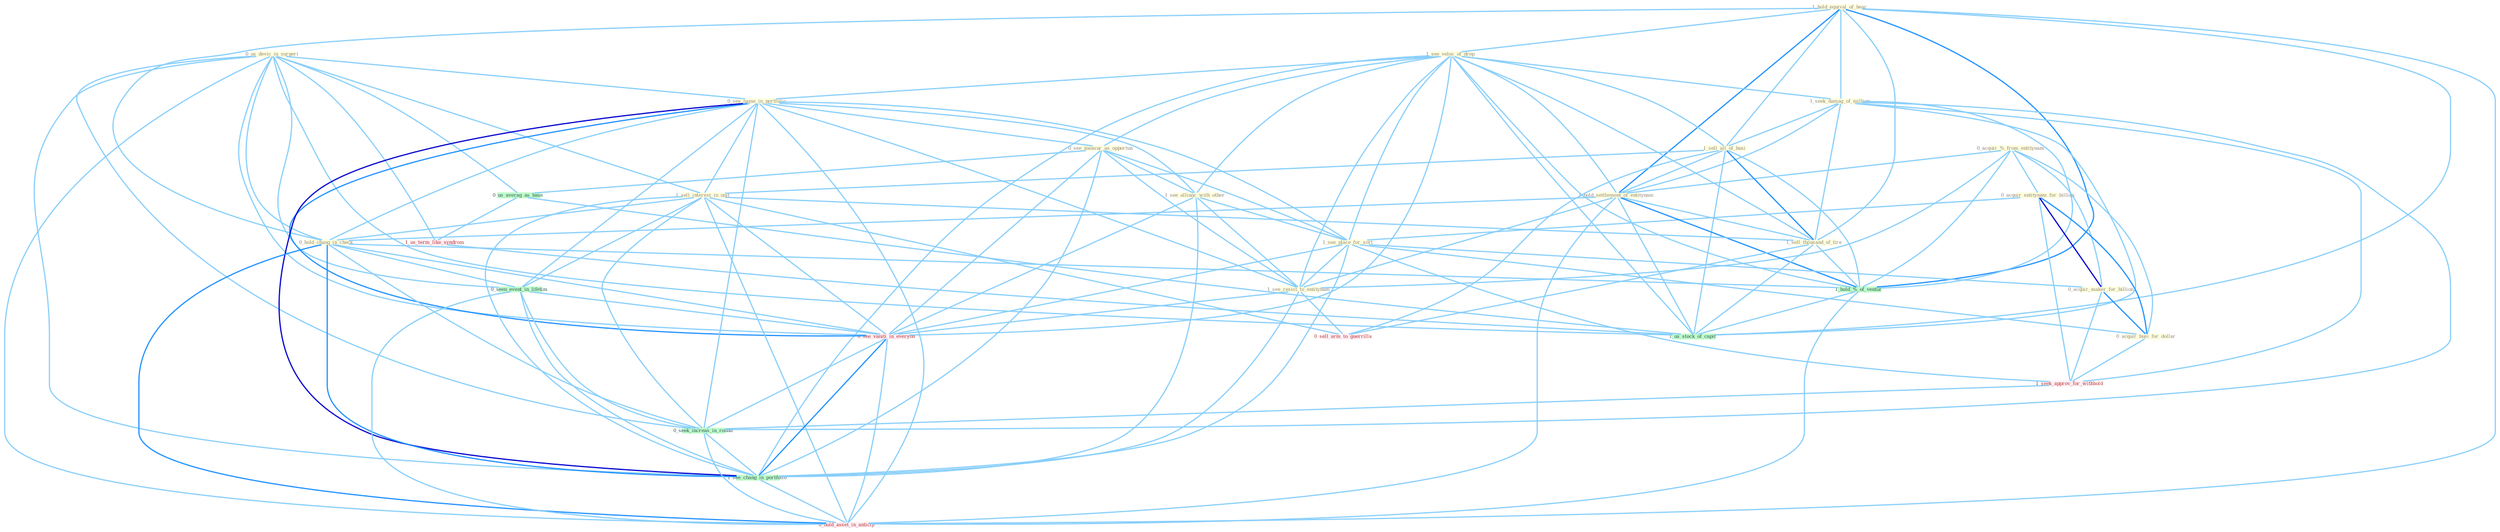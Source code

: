 Graph G{ 
    node
    [shape=polygon,style=filled,width=.5,height=.06,color="#BDFCC9",fixedsize=true,fontsize=4,
    fontcolor="#2f4f4f"];
    {node
    [color="#ffffe0", fontcolor="#8b7d6b"] "1_hold_equival_of_hear " "1_see_veloc_of_drop " "0_us_devic_in_surgeri " "0_see_name_in_portfolio " "0_see_measur_as_opportun " "1_seek_damag_of_million " "1_see_allianc_with_other " "0_acquir_%_from_entitynam " "1_sell_all_of_busi " "0_acquir_entitynam_for_billion " "1_hold_settlement_of_entitynam " "1_sell_interest_in_unit " "1_sell_thousand_of_tire " "0_hold_chang_in_check " "1_see_place_for_sort " "0_acquir_maker_for_billion " "0_acquir_busi_for_dollar " "1_see_resist_to_entitynam "}
{node [color="#fff0f5", fontcolor="#b22222"] "1_us_term_like_syndrom " "1_seek_approv_for_withhold " "0_see_vaniti_in_everyon " "0_sell_arm_to_guerrilla " "0_hold_asset_in_anticip "}
edge [color="#B0E2FF"];

	"1_hold_equival_of_hear " -- "1_see_veloc_of_drop " [w="1", color="#87cefa" ];
	"1_hold_equival_of_hear " -- "1_seek_damag_of_million " [w="1", color="#87cefa" ];
	"1_hold_equival_of_hear " -- "1_sell_all_of_busi " [w="1", color="#87cefa" ];
	"1_hold_equival_of_hear " -- "1_hold_settlement_of_entitynam " [w="2", color="#1e90ff" , len=0.8];
	"1_hold_equival_of_hear " -- "1_sell_thousand_of_tire " [w="1", color="#87cefa" ];
	"1_hold_equival_of_hear " -- "0_hold_chang_in_check " [w="1", color="#87cefa" ];
	"1_hold_equival_of_hear " -- "1_hold_%_of_ventur " [w="2", color="#1e90ff" , len=0.8];
	"1_hold_equival_of_hear " -- "1_us_stock_of_capit " [w="1", color="#87cefa" ];
	"1_hold_equival_of_hear " -- "0_hold_asset_in_anticip " [w="1", color="#87cefa" ];
	"1_see_veloc_of_drop " -- "0_see_name_in_portfolio " [w="1", color="#87cefa" ];
	"1_see_veloc_of_drop " -- "0_see_measur_as_opportun " [w="1", color="#87cefa" ];
	"1_see_veloc_of_drop " -- "1_seek_damag_of_million " [w="1", color="#87cefa" ];
	"1_see_veloc_of_drop " -- "1_see_allianc_with_other " [w="1", color="#87cefa" ];
	"1_see_veloc_of_drop " -- "1_sell_all_of_busi " [w="1", color="#87cefa" ];
	"1_see_veloc_of_drop " -- "1_hold_settlement_of_entitynam " [w="1", color="#87cefa" ];
	"1_see_veloc_of_drop " -- "1_sell_thousand_of_tire " [w="1", color="#87cefa" ];
	"1_see_veloc_of_drop " -- "1_see_place_for_sort " [w="1", color="#87cefa" ];
	"1_see_veloc_of_drop " -- "1_see_resist_to_entitynam " [w="1", color="#87cefa" ];
	"1_see_veloc_of_drop " -- "1_hold_%_of_ventur " [w="1", color="#87cefa" ];
	"1_see_veloc_of_drop " -- "0_see_vaniti_in_everyon " [w="1", color="#87cefa" ];
	"1_see_veloc_of_drop " -- "1_us_stock_of_capit " [w="1", color="#87cefa" ];
	"1_see_veloc_of_drop " -- "1_see_chang_in_portfolio " [w="1", color="#87cefa" ];
	"0_us_devic_in_surgeri " -- "0_see_name_in_portfolio " [w="1", color="#87cefa" ];
	"0_us_devic_in_surgeri " -- "1_sell_interest_in_unit " [w="1", color="#87cefa" ];
	"0_us_devic_in_surgeri " -- "0_hold_chang_in_check " [w="1", color="#87cefa" ];
	"0_us_devic_in_surgeri " -- "0_seen_event_in_lifetim " [w="1", color="#87cefa" ];
	"0_us_devic_in_surgeri " -- "0_us_averag_as_base " [w="1", color="#87cefa" ];
	"0_us_devic_in_surgeri " -- "1_us_term_like_syndrom " [w="1", color="#87cefa" ];
	"0_us_devic_in_surgeri " -- "0_see_vaniti_in_everyon " [w="1", color="#87cefa" ];
	"0_us_devic_in_surgeri " -- "0_seek_increas_in_round " [w="1", color="#87cefa" ];
	"0_us_devic_in_surgeri " -- "1_us_stock_of_capit " [w="1", color="#87cefa" ];
	"0_us_devic_in_surgeri " -- "1_see_chang_in_portfolio " [w="1", color="#87cefa" ];
	"0_us_devic_in_surgeri " -- "0_hold_asset_in_anticip " [w="1", color="#87cefa" ];
	"0_see_name_in_portfolio " -- "0_see_measur_as_opportun " [w="1", color="#87cefa" ];
	"0_see_name_in_portfolio " -- "1_see_allianc_with_other " [w="1", color="#87cefa" ];
	"0_see_name_in_portfolio " -- "1_sell_interest_in_unit " [w="1", color="#87cefa" ];
	"0_see_name_in_portfolio " -- "0_hold_chang_in_check " [w="1", color="#87cefa" ];
	"0_see_name_in_portfolio " -- "1_see_place_for_sort " [w="1", color="#87cefa" ];
	"0_see_name_in_portfolio " -- "1_see_resist_to_entitynam " [w="1", color="#87cefa" ];
	"0_see_name_in_portfolio " -- "0_seen_event_in_lifetim " [w="1", color="#87cefa" ];
	"0_see_name_in_portfolio " -- "0_see_vaniti_in_everyon " [w="2", color="#1e90ff" , len=0.8];
	"0_see_name_in_portfolio " -- "0_seek_increas_in_round " [w="1", color="#87cefa" ];
	"0_see_name_in_portfolio " -- "1_see_chang_in_portfolio " [w="3", color="#0000cd" , len=0.6];
	"0_see_name_in_portfolio " -- "0_hold_asset_in_anticip " [w="1", color="#87cefa" ];
	"0_see_measur_as_opportun " -- "1_see_allianc_with_other " [w="1", color="#87cefa" ];
	"0_see_measur_as_opportun " -- "1_see_place_for_sort " [w="1", color="#87cefa" ];
	"0_see_measur_as_opportun " -- "1_see_resist_to_entitynam " [w="1", color="#87cefa" ];
	"0_see_measur_as_opportun " -- "0_us_averag_as_base " [w="1", color="#87cefa" ];
	"0_see_measur_as_opportun " -- "0_see_vaniti_in_everyon " [w="1", color="#87cefa" ];
	"0_see_measur_as_opportun " -- "1_see_chang_in_portfolio " [w="1", color="#87cefa" ];
	"1_seek_damag_of_million " -- "1_sell_all_of_busi " [w="1", color="#87cefa" ];
	"1_seek_damag_of_million " -- "1_hold_settlement_of_entitynam " [w="1", color="#87cefa" ];
	"1_seek_damag_of_million " -- "1_sell_thousand_of_tire " [w="1", color="#87cefa" ];
	"1_seek_damag_of_million " -- "1_seek_approv_for_withhold " [w="1", color="#87cefa" ];
	"1_seek_damag_of_million " -- "1_hold_%_of_ventur " [w="1", color="#87cefa" ];
	"1_seek_damag_of_million " -- "0_seek_increas_in_round " [w="1", color="#87cefa" ];
	"1_seek_damag_of_million " -- "1_us_stock_of_capit " [w="1", color="#87cefa" ];
	"1_see_allianc_with_other " -- "1_see_place_for_sort " [w="1", color="#87cefa" ];
	"1_see_allianc_with_other " -- "1_see_resist_to_entitynam " [w="1", color="#87cefa" ];
	"1_see_allianc_with_other " -- "0_see_vaniti_in_everyon " [w="1", color="#87cefa" ];
	"1_see_allianc_with_other " -- "1_see_chang_in_portfolio " [w="1", color="#87cefa" ];
	"0_acquir_%_from_entitynam " -- "0_acquir_entitynam_for_billion " [w="1", color="#87cefa" ];
	"0_acquir_%_from_entitynam " -- "1_hold_settlement_of_entitynam " [w="1", color="#87cefa" ];
	"0_acquir_%_from_entitynam " -- "0_acquir_maker_for_billion " [w="1", color="#87cefa" ];
	"0_acquir_%_from_entitynam " -- "0_acquir_busi_for_dollar " [w="1", color="#87cefa" ];
	"0_acquir_%_from_entitynam " -- "1_see_resist_to_entitynam " [w="1", color="#87cefa" ];
	"0_acquir_%_from_entitynam " -- "1_hold_%_of_ventur " [w="1", color="#87cefa" ];
	"1_sell_all_of_busi " -- "1_hold_settlement_of_entitynam " [w="1", color="#87cefa" ];
	"1_sell_all_of_busi " -- "1_sell_interest_in_unit " [w="1", color="#87cefa" ];
	"1_sell_all_of_busi " -- "1_sell_thousand_of_tire " [w="2", color="#1e90ff" , len=0.8];
	"1_sell_all_of_busi " -- "1_hold_%_of_ventur " [w="1", color="#87cefa" ];
	"1_sell_all_of_busi " -- "0_sell_arm_to_guerrilla " [w="1", color="#87cefa" ];
	"1_sell_all_of_busi " -- "1_us_stock_of_capit " [w="1", color="#87cefa" ];
	"0_acquir_entitynam_for_billion " -- "1_see_place_for_sort " [w="1", color="#87cefa" ];
	"0_acquir_entitynam_for_billion " -- "0_acquir_maker_for_billion " [w="3", color="#0000cd" , len=0.6];
	"0_acquir_entitynam_for_billion " -- "0_acquir_busi_for_dollar " [w="2", color="#1e90ff" , len=0.8];
	"0_acquir_entitynam_for_billion " -- "1_seek_approv_for_withhold " [w="1", color="#87cefa" ];
	"1_hold_settlement_of_entitynam " -- "1_sell_thousand_of_tire " [w="1", color="#87cefa" ];
	"1_hold_settlement_of_entitynam " -- "0_hold_chang_in_check " [w="1", color="#87cefa" ];
	"1_hold_settlement_of_entitynam " -- "1_see_resist_to_entitynam " [w="1", color="#87cefa" ];
	"1_hold_settlement_of_entitynam " -- "1_hold_%_of_ventur " [w="2", color="#1e90ff" , len=0.8];
	"1_hold_settlement_of_entitynam " -- "1_us_stock_of_capit " [w="1", color="#87cefa" ];
	"1_hold_settlement_of_entitynam " -- "0_hold_asset_in_anticip " [w="1", color="#87cefa" ];
	"1_sell_interest_in_unit " -- "1_sell_thousand_of_tire " [w="1", color="#87cefa" ];
	"1_sell_interest_in_unit " -- "0_hold_chang_in_check " [w="1", color="#87cefa" ];
	"1_sell_interest_in_unit " -- "0_seen_event_in_lifetim " [w="1", color="#87cefa" ];
	"1_sell_interest_in_unit " -- "0_see_vaniti_in_everyon " [w="1", color="#87cefa" ];
	"1_sell_interest_in_unit " -- "0_sell_arm_to_guerrilla " [w="1", color="#87cefa" ];
	"1_sell_interest_in_unit " -- "0_seek_increas_in_round " [w="1", color="#87cefa" ];
	"1_sell_interest_in_unit " -- "1_see_chang_in_portfolio " [w="1", color="#87cefa" ];
	"1_sell_interest_in_unit " -- "0_hold_asset_in_anticip " [w="1", color="#87cefa" ];
	"1_sell_thousand_of_tire " -- "1_hold_%_of_ventur " [w="1", color="#87cefa" ];
	"1_sell_thousand_of_tire " -- "0_sell_arm_to_guerrilla " [w="1", color="#87cefa" ];
	"1_sell_thousand_of_tire " -- "1_us_stock_of_capit " [w="1", color="#87cefa" ];
	"0_hold_chang_in_check " -- "0_seen_event_in_lifetim " [w="1", color="#87cefa" ];
	"0_hold_chang_in_check " -- "1_hold_%_of_ventur " [w="1", color="#87cefa" ];
	"0_hold_chang_in_check " -- "0_see_vaniti_in_everyon " [w="1", color="#87cefa" ];
	"0_hold_chang_in_check " -- "0_seek_increas_in_round " [w="1", color="#87cefa" ];
	"0_hold_chang_in_check " -- "1_see_chang_in_portfolio " [w="2", color="#1e90ff" , len=0.8];
	"0_hold_chang_in_check " -- "0_hold_asset_in_anticip " [w="2", color="#1e90ff" , len=0.8];
	"1_see_place_for_sort " -- "0_acquir_maker_for_billion " [w="1", color="#87cefa" ];
	"1_see_place_for_sort " -- "0_acquir_busi_for_dollar " [w="1", color="#87cefa" ];
	"1_see_place_for_sort " -- "1_see_resist_to_entitynam " [w="1", color="#87cefa" ];
	"1_see_place_for_sort " -- "1_seek_approv_for_withhold " [w="1", color="#87cefa" ];
	"1_see_place_for_sort " -- "0_see_vaniti_in_everyon " [w="1", color="#87cefa" ];
	"1_see_place_for_sort " -- "1_see_chang_in_portfolio " [w="1", color="#87cefa" ];
	"0_acquir_maker_for_billion " -- "0_acquir_busi_for_dollar " [w="2", color="#1e90ff" , len=0.8];
	"0_acquir_maker_for_billion " -- "1_seek_approv_for_withhold " [w="1", color="#87cefa" ];
	"0_acquir_busi_for_dollar " -- "1_seek_approv_for_withhold " [w="1", color="#87cefa" ];
	"1_see_resist_to_entitynam " -- "0_see_vaniti_in_everyon " [w="1", color="#87cefa" ];
	"1_see_resist_to_entitynam " -- "0_sell_arm_to_guerrilla " [w="1", color="#87cefa" ];
	"1_see_resist_to_entitynam " -- "1_see_chang_in_portfolio " [w="1", color="#87cefa" ];
	"0_seen_event_in_lifetim " -- "0_see_vaniti_in_everyon " [w="1", color="#87cefa" ];
	"0_seen_event_in_lifetim " -- "0_seek_increas_in_round " [w="1", color="#87cefa" ];
	"0_seen_event_in_lifetim " -- "1_see_chang_in_portfolio " [w="1", color="#87cefa" ];
	"0_seen_event_in_lifetim " -- "0_hold_asset_in_anticip " [w="1", color="#87cefa" ];
	"0_us_averag_as_base " -- "1_us_term_like_syndrom " [w="1", color="#87cefa" ];
	"0_us_averag_as_base " -- "1_us_stock_of_capit " [w="1", color="#87cefa" ];
	"1_us_term_like_syndrom " -- "1_us_stock_of_capit " [w="1", color="#87cefa" ];
	"1_seek_approv_for_withhold " -- "0_seek_increas_in_round " [w="1", color="#87cefa" ];
	"1_hold_%_of_ventur " -- "1_us_stock_of_capit " [w="1", color="#87cefa" ];
	"1_hold_%_of_ventur " -- "0_hold_asset_in_anticip " [w="1", color="#87cefa" ];
	"0_see_vaniti_in_everyon " -- "0_seek_increas_in_round " [w="1", color="#87cefa" ];
	"0_see_vaniti_in_everyon " -- "1_see_chang_in_portfolio " [w="2", color="#1e90ff" , len=0.8];
	"0_see_vaniti_in_everyon " -- "0_hold_asset_in_anticip " [w="1", color="#87cefa" ];
	"0_seek_increas_in_round " -- "1_see_chang_in_portfolio " [w="1", color="#87cefa" ];
	"0_seek_increas_in_round " -- "0_hold_asset_in_anticip " [w="1", color="#87cefa" ];
	"1_see_chang_in_portfolio " -- "0_hold_asset_in_anticip " [w="1", color="#87cefa" ];
}